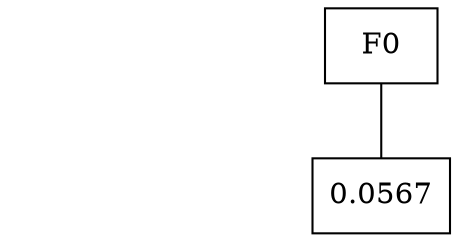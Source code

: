 digraph "DD" {
size = "7.5,10"
center = true;
edge [dir = none];
{ node [shape = plaintext];
  edge [style = invis];
  "CONST NODES" [style = invis];
"CONST NODES"; 
}
{ rank = same; node [shape = box]; edge [style = invis];
"F0"; }
{ rank = same; "CONST NODES";
{ node [shape = box]; "0x56461616f740";
}
}
"F0" -> "0x56461616f740" [style = solid];
"0x56461616f740" [label = "0.0567"];
}
